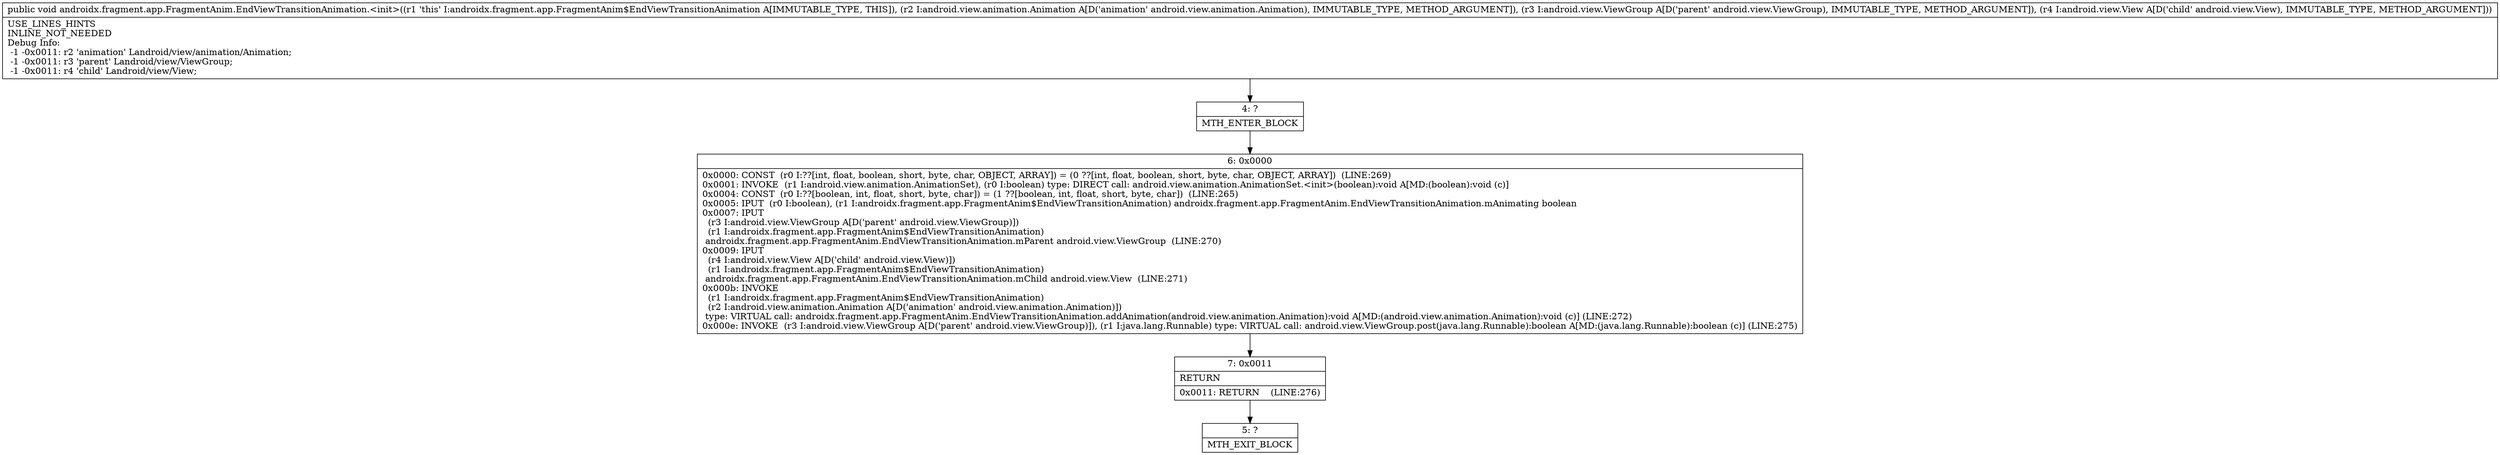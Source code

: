 digraph "CFG forandroidx.fragment.app.FragmentAnim.EndViewTransitionAnimation.\<init\>(Landroid\/view\/animation\/Animation;Landroid\/view\/ViewGroup;Landroid\/view\/View;)V" {
Node_4 [shape=record,label="{4\:\ ?|MTH_ENTER_BLOCK\l}"];
Node_6 [shape=record,label="{6\:\ 0x0000|0x0000: CONST  (r0 I:??[int, float, boolean, short, byte, char, OBJECT, ARRAY]) = (0 ??[int, float, boolean, short, byte, char, OBJECT, ARRAY])  (LINE:269)\l0x0001: INVOKE  (r1 I:android.view.animation.AnimationSet), (r0 I:boolean) type: DIRECT call: android.view.animation.AnimationSet.\<init\>(boolean):void A[MD:(boolean):void (c)]\l0x0004: CONST  (r0 I:??[boolean, int, float, short, byte, char]) = (1 ??[boolean, int, float, short, byte, char])  (LINE:265)\l0x0005: IPUT  (r0 I:boolean), (r1 I:androidx.fragment.app.FragmentAnim$EndViewTransitionAnimation) androidx.fragment.app.FragmentAnim.EndViewTransitionAnimation.mAnimating boolean \l0x0007: IPUT  \l  (r3 I:android.view.ViewGroup A[D('parent' android.view.ViewGroup)])\l  (r1 I:androidx.fragment.app.FragmentAnim$EndViewTransitionAnimation)\l androidx.fragment.app.FragmentAnim.EndViewTransitionAnimation.mParent android.view.ViewGroup  (LINE:270)\l0x0009: IPUT  \l  (r4 I:android.view.View A[D('child' android.view.View)])\l  (r1 I:androidx.fragment.app.FragmentAnim$EndViewTransitionAnimation)\l androidx.fragment.app.FragmentAnim.EndViewTransitionAnimation.mChild android.view.View  (LINE:271)\l0x000b: INVOKE  \l  (r1 I:androidx.fragment.app.FragmentAnim$EndViewTransitionAnimation)\l  (r2 I:android.view.animation.Animation A[D('animation' android.view.animation.Animation)])\l type: VIRTUAL call: androidx.fragment.app.FragmentAnim.EndViewTransitionAnimation.addAnimation(android.view.animation.Animation):void A[MD:(android.view.animation.Animation):void (c)] (LINE:272)\l0x000e: INVOKE  (r3 I:android.view.ViewGroup A[D('parent' android.view.ViewGroup)]), (r1 I:java.lang.Runnable) type: VIRTUAL call: android.view.ViewGroup.post(java.lang.Runnable):boolean A[MD:(java.lang.Runnable):boolean (c)] (LINE:275)\l}"];
Node_7 [shape=record,label="{7\:\ 0x0011|RETURN\l|0x0011: RETURN    (LINE:276)\l}"];
Node_5 [shape=record,label="{5\:\ ?|MTH_EXIT_BLOCK\l}"];
MethodNode[shape=record,label="{public void androidx.fragment.app.FragmentAnim.EndViewTransitionAnimation.\<init\>((r1 'this' I:androidx.fragment.app.FragmentAnim$EndViewTransitionAnimation A[IMMUTABLE_TYPE, THIS]), (r2 I:android.view.animation.Animation A[D('animation' android.view.animation.Animation), IMMUTABLE_TYPE, METHOD_ARGUMENT]), (r3 I:android.view.ViewGroup A[D('parent' android.view.ViewGroup), IMMUTABLE_TYPE, METHOD_ARGUMENT]), (r4 I:android.view.View A[D('child' android.view.View), IMMUTABLE_TYPE, METHOD_ARGUMENT]))  | USE_LINES_HINTS\lINLINE_NOT_NEEDED\lDebug Info:\l  \-1 \-0x0011: r2 'animation' Landroid\/view\/animation\/Animation;\l  \-1 \-0x0011: r3 'parent' Landroid\/view\/ViewGroup;\l  \-1 \-0x0011: r4 'child' Landroid\/view\/View;\l}"];
MethodNode -> Node_4;Node_4 -> Node_6;
Node_6 -> Node_7;
Node_7 -> Node_5;
}

